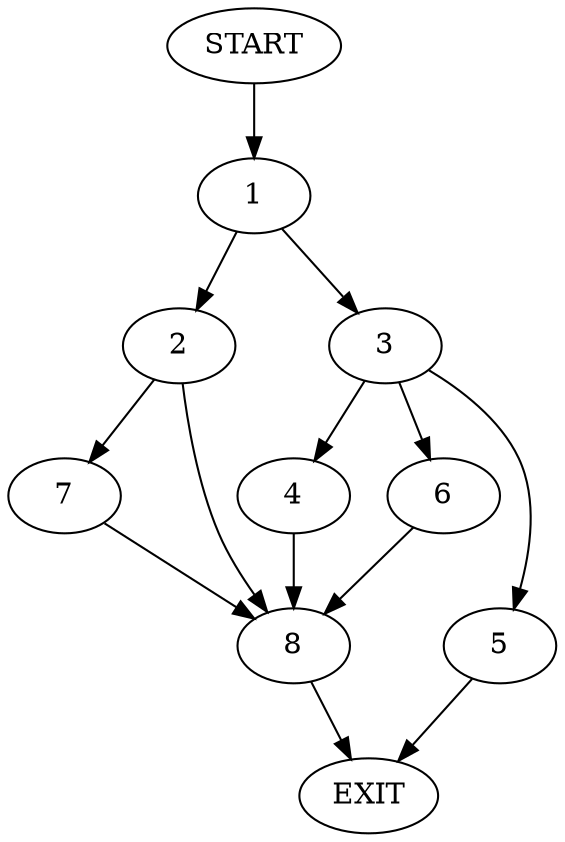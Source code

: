 digraph {
0 [label="START"]
9 [label="EXIT"]
0 -> 1
1 -> 2
1 -> 3
3 -> 4
3 -> 5
3 -> 6
2 -> 7
2 -> 8
6 -> 8
5 -> 9
4 -> 8
8 -> 9
7 -> 8
}
